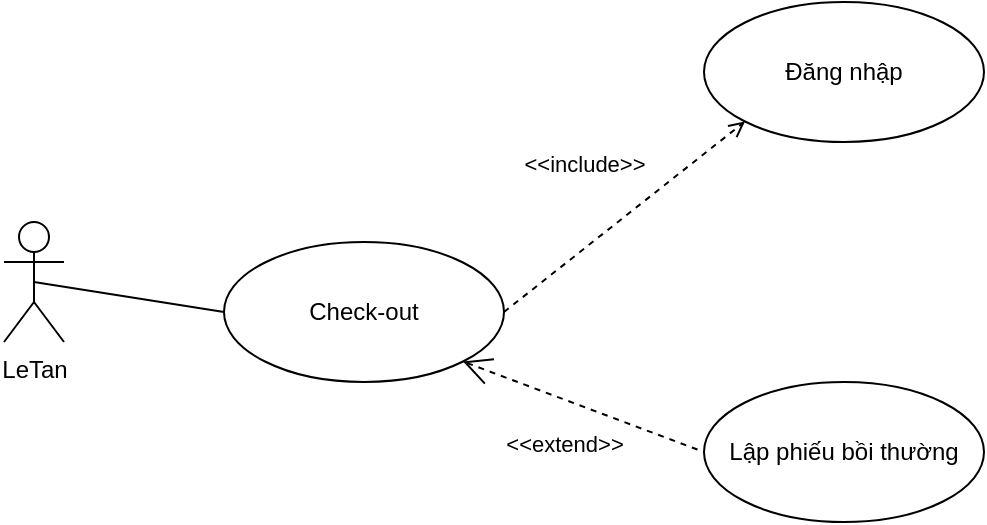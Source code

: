 <mxfile version="13.10.0" type="device"><diagram id="pnS_KiT0h5F6H7snbSRm" name="Page-1"><mxGraphModel dx="1237" dy="548" grid="1" gridSize="10" guides="1" tooltips="1" connect="1" arrows="1" fold="1" page="1" pageScale="1" pageWidth="827" pageHeight="1169" math="0" shadow="0"><root><mxCell id="0"/><mxCell id="1" parent="0"/><mxCell id="VUcjfwsWdFZpaS3tQOoV-1" value="LeTan" style="shape=umlActor;html=1;verticalLabelPosition=bottom;verticalAlign=top;align=center;" parent="1" vertex="1"><mxGeometry x="100" y="180" width="30" height="60" as="geometry"/></mxCell><mxCell id="VUcjfwsWdFZpaS3tQOoV-2" value="Check-out" style="ellipse;whiteSpace=wrap;html=1;" parent="1" vertex="1"><mxGeometry x="210" y="190" width="140" height="70" as="geometry"/></mxCell><mxCell id="VUcjfwsWdFZpaS3tQOoV-5" value="Đăng nhập" style="ellipse;whiteSpace=wrap;html=1;" parent="1" vertex="1"><mxGeometry x="450" y="70" width="140" height="70" as="geometry"/></mxCell><mxCell id="VUcjfwsWdFZpaS3tQOoV-10" value="" style="endArrow=none;html=1;entryX=0;entryY=0.5;entryDx=0;entryDy=0;exitX=0.5;exitY=0.5;exitDx=0;exitDy=0;exitPerimeter=0;" parent="1" source="VUcjfwsWdFZpaS3tQOoV-1" target="VUcjfwsWdFZpaS3tQOoV-2" edge="1"><mxGeometry width="50" height="50" relative="1" as="geometry"><mxPoint x="150" y="340" as="sourcePoint"/><mxPoint x="200" y="290" as="targetPoint"/></mxGeometry></mxCell><mxCell id="VUcjfwsWdFZpaS3tQOoV-13" value="Lập phiếu bồi thường" style="ellipse;whiteSpace=wrap;html=1;" parent="1" vertex="1"><mxGeometry x="450" y="260" width="140" height="70" as="geometry"/></mxCell><mxCell id="3_vHo76oH5bcNwHthqi3-3" value="&amp;lt;&amp;lt;include&amp;gt;&amp;gt;" style="edgeStyle=none;html=1;endArrow=open;verticalAlign=bottom;dashed=1;labelBackgroundColor=none;exitX=1;exitY=0.5;exitDx=0;exitDy=0;entryX=0;entryY=1;entryDx=0;entryDy=0;" edge="1" parent="1" source="VUcjfwsWdFZpaS3tQOoV-2" target="VUcjfwsWdFZpaS3tQOoV-5"><mxGeometry x="-0.067" y="26" width="160" relative="1" as="geometry"><mxPoint x="550" y="280" as="sourcePoint"/><mxPoint x="710" y="280" as="targetPoint"/><mxPoint as="offset"/></mxGeometry></mxCell><mxCell id="3_vHo76oH5bcNwHthqi3-4" value="&amp;lt;&amp;lt;extend&amp;gt;&amp;gt;" style="edgeStyle=none;html=1;startArrow=open;endArrow=none;startSize=12;verticalAlign=bottom;dashed=1;labelBackgroundColor=none;exitX=1;exitY=1;exitDx=0;exitDy=0;entryX=0;entryY=0.5;entryDx=0;entryDy=0;" edge="1" parent="1" source="VUcjfwsWdFZpaS3tQOoV-2" target="VUcjfwsWdFZpaS3tQOoV-13"><mxGeometry x="0.009" y="-29" width="160" relative="1" as="geometry"><mxPoint x="550" y="280" as="sourcePoint"/><mxPoint x="710" y="280" as="targetPoint"/><mxPoint as="offset"/></mxGeometry></mxCell></root></mxGraphModel></diagram></mxfile>